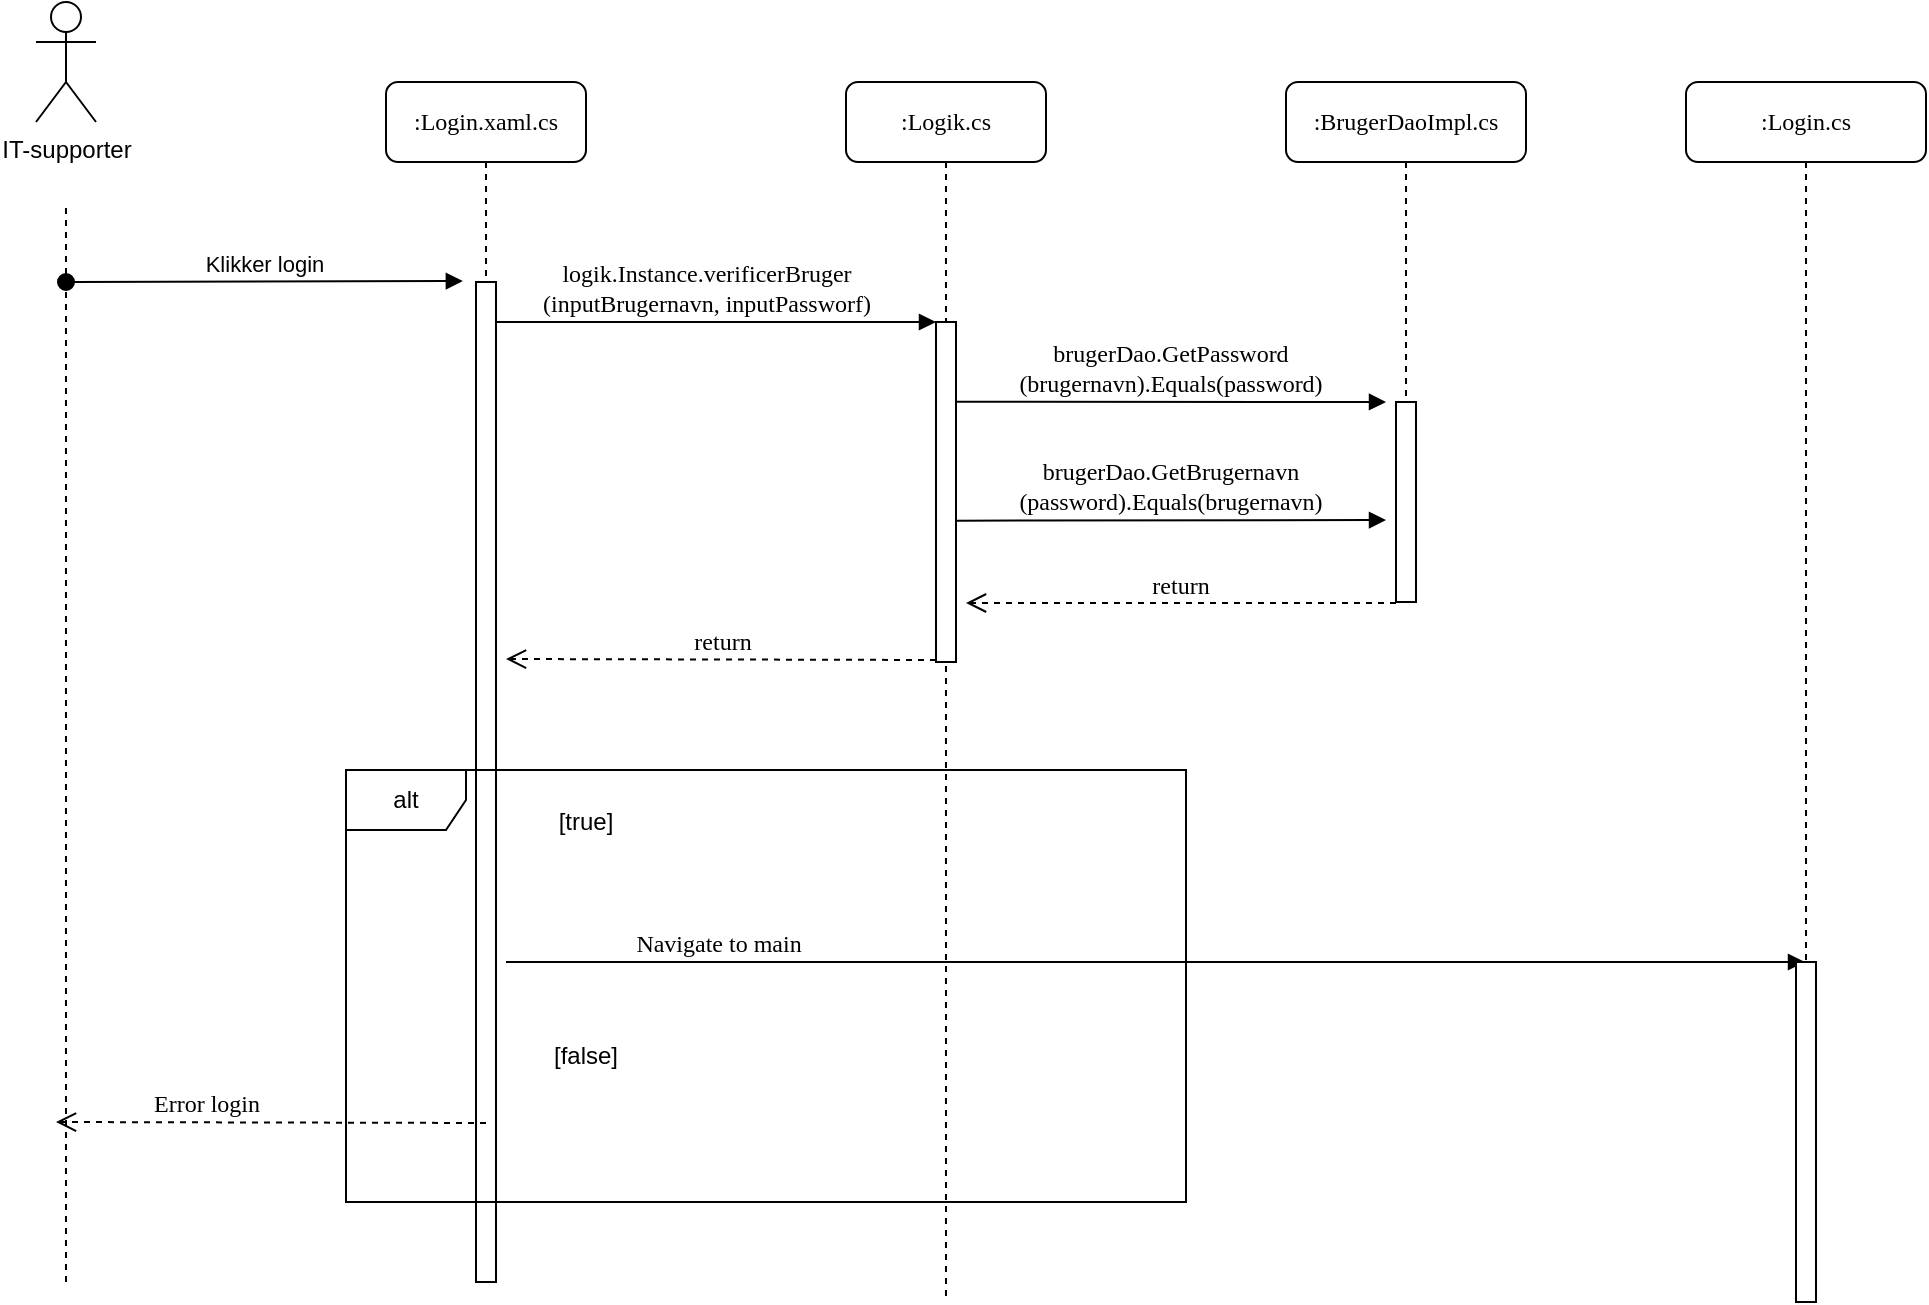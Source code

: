 <mxfile version="10.6.7" type="github"><diagram name="Page-1" id="13e1069c-82ec-6db2-03f1-153e76fe0fe0"><mxGraphModel dx="1188" dy="653" grid="1" gridSize="10" guides="1" tooltips="1" connect="1" arrows="1" fold="1" page="1" pageScale="1" pageWidth="1100" pageHeight="850" background="#ffffff" math="0" shadow="0"><root><mxCell id="0"/><mxCell id="1" parent="0"/><mxCell id="7baba1c4bc27f4b0-2" value=":Login.xaml.cs" style="shape=umlLifeline;perimeter=lifelinePerimeter;whiteSpace=wrap;html=1;container=1;collapsible=0;recursiveResize=0;outlineConnect=0;rounded=1;shadow=0;comic=0;labelBackgroundColor=none;strokeColor=#000000;strokeWidth=1;fillColor=#FFFFFF;fontFamily=Verdana;fontSize=12;fontColor=#000000;align=center;" parent="1" vertex="1"><mxGeometry x="240" y="80" width="100" height="600" as="geometry"/></mxCell><mxCell id="7baba1c4bc27f4b0-10" value="" style="html=1;points=[];perimeter=orthogonalPerimeter;rounded=0;shadow=0;comic=0;labelBackgroundColor=none;strokeColor=#000000;strokeWidth=1;fillColor=#FFFFFF;fontFamily=Verdana;fontSize=12;fontColor=#000000;align=center;" parent="7baba1c4bc27f4b0-2" vertex="1"><mxGeometry x="45" y="100" width="10" height="500" as="geometry"/></mxCell><mxCell id="7baba1c4bc27f4b0-3" value=":Logik.cs" style="shape=umlLifeline;perimeter=lifelinePerimeter;whiteSpace=wrap;html=1;container=1;collapsible=0;recursiveResize=0;outlineConnect=0;rounded=1;shadow=0;comic=0;labelBackgroundColor=none;strokeColor=#000000;strokeWidth=1;fillColor=#FFFFFF;fontFamily=Verdana;fontSize=12;fontColor=#000000;align=center;" parent="1" vertex="1"><mxGeometry x="470" y="80" width="100" height="610" as="geometry"/></mxCell><mxCell id="7baba1c4bc27f4b0-4" value=":BrugerDaoImpl.cs" style="shape=umlLifeline;perimeter=lifelinePerimeter;whiteSpace=wrap;html=1;container=1;collapsible=0;recursiveResize=0;outlineConnect=0;rounded=1;shadow=0;comic=0;labelBackgroundColor=none;strokeColor=#000000;strokeWidth=1;fillColor=#FFFFFF;fontFamily=Verdana;fontSize=12;fontColor=#000000;align=center;" parent="1" vertex="1"><mxGeometry x="690" y="80" width="120" height="160" as="geometry"/></mxCell><mxCell id="7baba1c4bc27f4b0-30" value="return" style="html=1;verticalAlign=bottom;endArrow=open;dashed=1;endSize=8;labelBackgroundColor=none;fontFamily=Verdana;fontSize=12;edgeStyle=elbowEdgeStyle;elbow=vertical;" parent="1" edge="1"><mxGeometry relative="1" as="geometry"><mxPoint x="530" y="340" as="targetPoint"/><Array as="points"/><mxPoint x="745" y="340.5" as="sourcePoint"/></mxGeometry></mxCell><mxCell id="7baba1c4bc27f4b0-14" value="&lt;div&gt;logik.Instance.verificerBruger&lt;/div&gt;&lt;div&gt;(inputBrugernavn, inputPassworf)&lt;/div&gt;" style="html=1;verticalAlign=bottom;endArrow=block;entryX=0;entryY=0;labelBackgroundColor=none;fontFamily=Verdana;fontSize=12;edgeStyle=elbowEdgeStyle;elbow=vertical;" parent="1" source="7baba1c4bc27f4b0-10" target="7baba1c4bc27f4b0-13" edge="1"><mxGeometry x="-0.044" relative="1" as="geometry"><mxPoint x="370" y="200" as="sourcePoint"/><Array as="points"/><mxPoint as="offset"/></mxGeometry></mxCell><mxCell id="Y2_DDkljuX87tvLhT5Ye-2" value="IT-supporter" style="shape=umlActor;verticalLabelPosition=bottom;labelBackgroundColor=#ffffff;verticalAlign=top;html=1;" parent="1" vertex="1"><mxGeometry x="65" y="40" width="30" height="60" as="geometry"/></mxCell><mxCell id="7baba1c4bc27f4b0-13" value="" style="html=1;points=[];perimeter=orthogonalPerimeter;rounded=0;shadow=0;comic=0;labelBackgroundColor=none;strokeColor=#000000;strokeWidth=1;fillColor=#FFFFFF;fontFamily=Verdana;fontSize=12;fontColor=#000000;align=center;" parent="1" vertex="1"><mxGeometry x="515" y="200" width="10" height="170" as="geometry"/></mxCell><mxCell id="Y2_DDkljuX87tvLhT5Ye-13" value="&lt;div&gt;&lt;span&gt;&lt;span&gt;brugerDao.GetPassword&lt;/span&gt;&lt;/span&gt;&lt;/div&gt;&lt;div&gt;&lt;span&gt;&lt;span&gt;(brugernavn).Equals(password)&lt;/span&gt;&lt;/span&gt;&lt;/div&gt;" style="html=1;verticalAlign=bottom;endArrow=block;labelBackgroundColor=none;fontFamily=Verdana;fontSize=12;" parent="1" edge="1"><mxGeometry relative="1" as="geometry"><mxPoint x="525" y="239.857" as="sourcePoint"/><mxPoint x="740" y="240" as="targetPoint"/></mxGeometry></mxCell><mxCell id="Y2_DDkljuX87tvLhT5Ye-14" value="" style="html=1;points=[];perimeter=orthogonalPerimeter;rounded=0;shadow=0;comic=0;labelBackgroundColor=none;strokeColor=#000000;strokeWidth=1;fillColor=#FFFFFF;fontFamily=Verdana;fontSize=12;fontColor=#000000;align=center;" parent="1" vertex="1"><mxGeometry x="745" y="240" width="10" height="100" as="geometry"/></mxCell><mxCell id="Y2_DDkljuX87tvLhT5Ye-15" value="&lt;div&gt;&lt;span&gt;&lt;span&gt;brugerDao.GetBrugernavn&lt;/span&gt;&lt;/span&gt;&lt;/div&gt;&lt;div&gt;&lt;span&gt;&lt;span&gt;(password).Equals(brugernavn)&lt;/span&gt;&lt;/span&gt;&lt;/div&gt;" style="html=1;verticalAlign=bottom;endArrow=block;labelBackgroundColor=none;fontFamily=Verdana;fontSize=12;" parent="1" edge="1"><mxGeometry relative="1" as="geometry"><mxPoint x="524.5" y="299.357" as="sourcePoint"/><mxPoint x="740" y="299" as="targetPoint"/></mxGeometry></mxCell><mxCell id="Y2_DDkljuX87tvLhT5Ye-16" value="return" style="html=1;verticalAlign=bottom;endArrow=open;dashed=1;endSize=8;labelBackgroundColor=none;fontFamily=Verdana;fontSize=12;edgeStyle=elbowEdgeStyle;elbow=vertical;" parent="1" edge="1"><mxGeometry relative="1" as="geometry"><mxPoint x="300" y="368.5" as="targetPoint"/><Array as="points"><mxPoint x="170" y="368.5"/></Array><mxPoint x="515" y="369" as="sourcePoint"/></mxGeometry></mxCell><mxCell id="Y2_DDkljuX87tvLhT5Ye-17" value="Klikker login" style="html=1;verticalAlign=bottom;startArrow=oval;startFill=1;endArrow=block;startSize=8;entryX=-0.657;entryY=-0.001;entryDx=0;entryDy=0;entryPerimeter=0;" parent="1" target="7baba1c4bc27f4b0-10" edge="1"><mxGeometry width="60" relative="1" as="geometry"><mxPoint x="80" y="180" as="sourcePoint"/><mxPoint x="240" y="180" as="targetPoint"/></mxGeometry></mxCell><mxCell id="Y2_DDkljuX87tvLhT5Ye-19" value="alt" style="shape=umlFrame;whiteSpace=wrap;html=1;" parent="1" vertex="1"><mxGeometry x="220" y="424" width="420" height="216" as="geometry"/></mxCell><mxCell id="Y2_DDkljuX87tvLhT5Ye-20" value="[true]" style="text;html=1;strokeColor=none;fillColor=none;align=center;verticalAlign=middle;whiteSpace=wrap;rounded=0;" parent="1" vertex="1"><mxGeometry x="320" y="440" width="40" height="20" as="geometry"/></mxCell><mxCell id="Y2_DDkljuX87tvLhT5Ye-21" value=":Login.cs" style="shape=umlLifeline;perimeter=lifelinePerimeter;whiteSpace=wrap;html=1;container=1;collapsible=0;recursiveResize=0;outlineConnect=0;rounded=1;shadow=0;comic=0;labelBackgroundColor=none;strokeColor=#000000;strokeWidth=1;fillColor=#FFFFFF;fontFamily=Verdana;fontSize=12;fontColor=#000000;align=center;" parent="1" vertex="1"><mxGeometry x="890" y="80" width="120" height="450" as="geometry"/></mxCell><mxCell id="Y2_DDkljuX87tvLhT5Ye-22" value="Navigate to main" style="html=1;verticalAlign=bottom;endArrow=block;labelBackgroundColor=none;fontFamily=Verdana;fontSize=12;edgeStyle=elbowEdgeStyle;elbow=vertical;" parent="1" target="Y2_DDkljuX87tvLhT5Ye-21" edge="1"><mxGeometry x="-0.12" y="-180" relative="1" as="geometry"><mxPoint x="300" y="520" as="sourcePoint"/><mxPoint x="510.571" y="489.857" as="targetPoint"/><Array as="points"><mxPoint x="570" y="520"/><mxPoint x="660" y="530"/></Array><mxPoint x="-180" y="-180" as="offset"/></mxGeometry></mxCell><mxCell id="Y2_DDkljuX87tvLhT5Ye-23" value="[false]" style="text;html=1;strokeColor=none;fillColor=none;align=center;verticalAlign=middle;whiteSpace=wrap;rounded=0;" parent="1" vertex="1"><mxGeometry x="320" y="557" width="40" height="20" as="geometry"/></mxCell><mxCell id="Y2_DDkljuX87tvLhT5Ye-24" value="Error login" style="html=1;verticalAlign=bottom;endArrow=open;dashed=1;endSize=8;labelBackgroundColor=none;fontFamily=Verdana;fontSize=12;edgeStyle=elbowEdgeStyle;elbow=vertical;" parent="1" edge="1"><mxGeometry x="0.304" relative="1" as="geometry"><mxPoint x="75" y="600" as="targetPoint"/><Array as="points"><mxPoint x="-55" y="600"/></Array><mxPoint x="290" y="600.5" as="sourcePoint"/><mxPoint as="offset"/></mxGeometry></mxCell><mxCell id="Y2_DDkljuX87tvLhT5Ye-26" value="" style="html=1;points=[];perimeter=orthogonalPerimeter;rounded=0;shadow=0;comic=0;labelBackgroundColor=none;strokeColor=#000000;strokeWidth=1;fillColor=#FFFFFF;fontFamily=Verdana;fontSize=12;fontColor=#000000;align=center;" parent="1" vertex="1"><mxGeometry x="945" y="520" width="10" height="170" as="geometry"/></mxCell><mxCell id="Y2_DDkljuX87tvLhT5Ye-28" value="" style="endArrow=none;dashed=1;html=1;" parent="1" edge="1"><mxGeometry width="50" height="50" relative="1" as="geometry"><mxPoint x="80" y="680" as="sourcePoint"/><mxPoint x="80" y="140" as="targetPoint"/></mxGeometry></mxCell></root></mxGraphModel></diagram></mxfile>